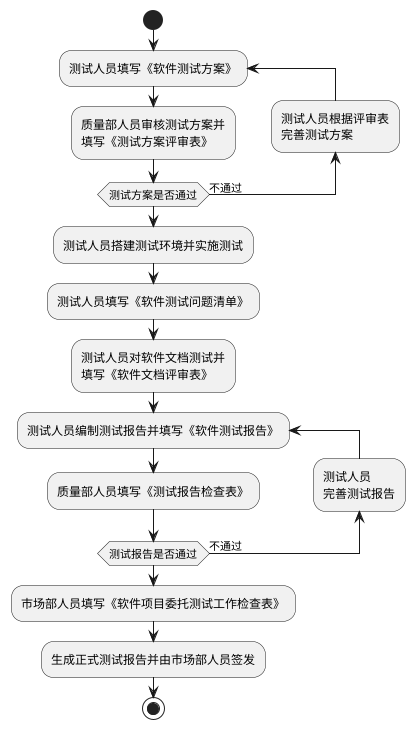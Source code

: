 @startuml 测试部分
start
repeat:测试人员填写《软件测试方案》;
    :质量部人员审核测试方案并
    填写《测试方案评审表》;
backward:测试人员根据评审表
完善测试方案;
repeat while(测试方案是否通过) is(不通过) 
:测试人员搭建测试环境并实施测试;
:测试人员填写《软件测试问题清单》;
:测试人员对软件文档测试并
填写《软件文档评审表》;
repeat:测试人员编制测试报告并填写《软件测试报告》;
:质量部人员填写《测试报告检查表》;
backward:测试人员
完善测试报告;
repeat while(测试报告是否通过) is(不通过) 
:市场部人员填写《软件项目委托测试工作检查表》;
:生成正式测试报告并由市场部人员签发;
stop
@enduml
